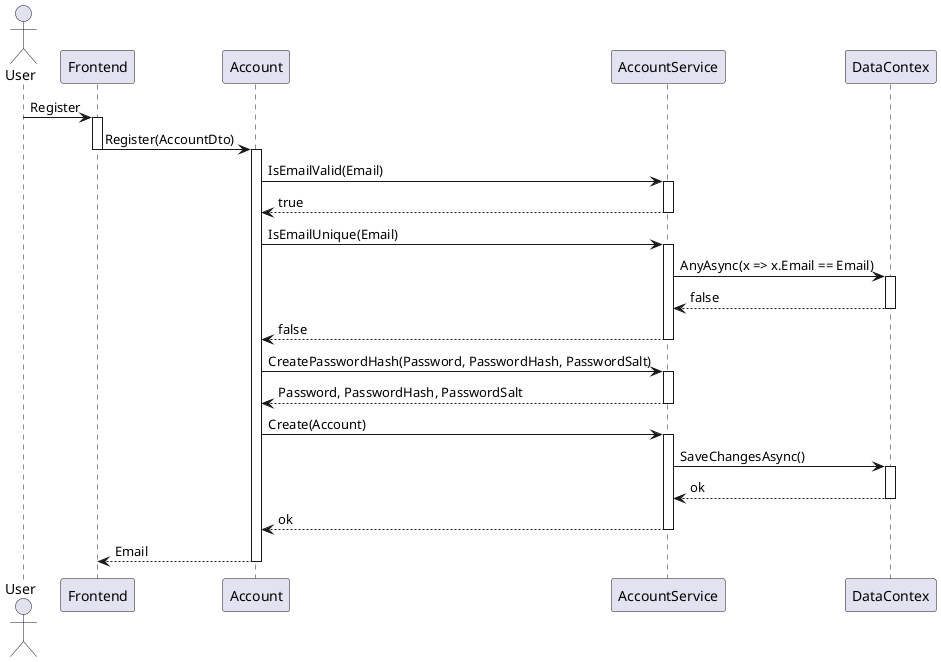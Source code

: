 @startuml AccountRegistreSequenceDiagram

Actor "User" as U
participant "Frontend" as F
participant "Account" as A
participant "AccountService" as S
participant "DataContex" as D

U -> F : Register
activate F
F -> A : Register(AccountDto)
deactivate F 
activate A
A -> S : IsEmailValid(Email)
activate S
S --> A : true
deactivate S 
A -> S : IsEmailUnique(Email)
activate S
S -> D : AnyAsync(x => x.Email == Email)
activate D
D --> S : false
deactivate D
S --> A : false
deactivate S 
A -> S : CreatePasswordHash(Password, PasswordHash, PasswordSalt)
activate S
S --> A : Password, PasswordHash, PasswordSalt
deactivate S
A -> S : Create(Account)
activate S
S -> D : SaveChangesAsync()
activate D
D --> S : ok
deactivate D
S --> A : ok
deactivate S 
A --> F : Email
deactivate A



@enduml